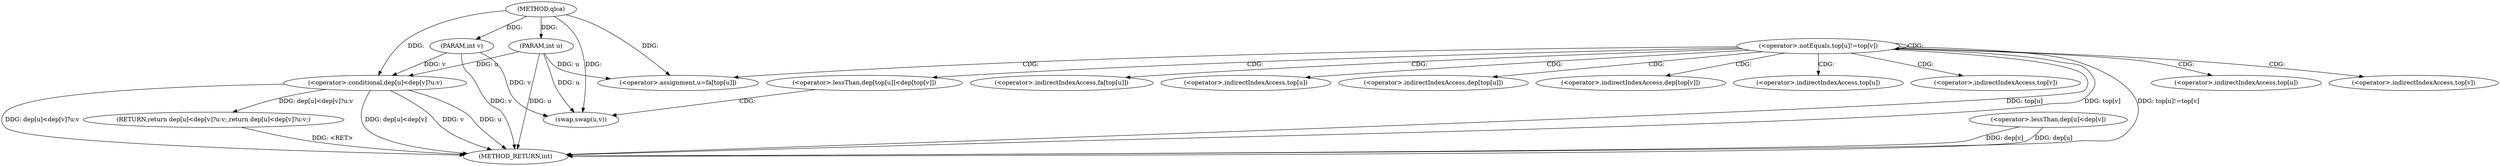 digraph "qlca" {  
"1000257" [label = "(METHOD,qlca)" ]
"1000303" [label = "(METHOD_RETURN,int)" ]
"1000258" [label = "(PARAM,int u)" ]
"1000259" [label = "(PARAM,int v)" ]
"1000292" [label = "(RETURN,return dep[u]<dep[v]?u:v;,return dep[u]<dep[v]?u:v;)" ]
"1000262" [label = "(<operator>.notEquals,top[u]!=top[v])" ]
"1000269" [label = "(<operator>.assignment,u=fa[top[u]])" ]
"1000293" [label = "(<operator>.conditional,dep[u]<dep[v]?u:v)" ]
"1000278" [label = "(<operator>.lessThan,dep[top[u]]<dep[top[v]])" ]
"1000289" [label = "(swap,swap(u,v))" ]
"1000294" [label = "(<operator>.lessThan,dep[u]<dep[v])" ]
"1000263" [label = "(<operator>.indirectIndexAccess,top[u])" ]
"1000266" [label = "(<operator>.indirectIndexAccess,top[v])" ]
"1000271" [label = "(<operator>.indirectIndexAccess,fa[top[u]])" ]
"1000273" [label = "(<operator>.indirectIndexAccess,top[u])" ]
"1000279" [label = "(<operator>.indirectIndexAccess,dep[top[u]])" ]
"1000284" [label = "(<operator>.indirectIndexAccess,dep[top[v]])" ]
"1000281" [label = "(<operator>.indirectIndexAccess,top[u])" ]
"1000286" [label = "(<operator>.indirectIndexAccess,top[v])" ]
  "1000292" -> "1000303"  [ label = "DDG: <RET>"] 
  "1000258" -> "1000303"  [ label = "DDG: u"] 
  "1000259" -> "1000303"  [ label = "DDG: v"] 
  "1000262" -> "1000303"  [ label = "DDG: top[u]"] 
  "1000262" -> "1000303"  [ label = "DDG: top[v]"] 
  "1000262" -> "1000303"  [ label = "DDG: top[u]!=top[v]"] 
  "1000294" -> "1000303"  [ label = "DDG: dep[u]"] 
  "1000294" -> "1000303"  [ label = "DDG: dep[v]"] 
  "1000293" -> "1000303"  [ label = "DDG: dep[u]<dep[v]"] 
  "1000293" -> "1000303"  [ label = "DDG: v"] 
  "1000293" -> "1000303"  [ label = "DDG: u"] 
  "1000293" -> "1000303"  [ label = "DDG: dep[u]<dep[v]?u:v"] 
  "1000257" -> "1000258"  [ label = "DDG: "] 
  "1000257" -> "1000259"  [ label = "DDG: "] 
  "1000293" -> "1000292"  [ label = "DDG: dep[u]<dep[v]?u:v"] 
  "1000259" -> "1000293"  [ label = "DDG: v"] 
  "1000257" -> "1000293"  [ label = "DDG: "] 
  "1000258" -> "1000293"  [ label = "DDG: u"] 
  "1000258" -> "1000269"  [ label = "DDG: u"] 
  "1000257" -> "1000269"  [ label = "DDG: "] 
  "1000258" -> "1000289"  [ label = "DDG: u"] 
  "1000257" -> "1000289"  [ label = "DDG: "] 
  "1000259" -> "1000289"  [ label = "DDG: v"] 
  "1000262" -> "1000262"  [ label = "CDG: "] 
  "1000262" -> "1000281"  [ label = "CDG: "] 
  "1000262" -> "1000269"  [ label = "CDG: "] 
  "1000262" -> "1000286"  [ label = "CDG: "] 
  "1000262" -> "1000271"  [ label = "CDG: "] 
  "1000262" -> "1000284"  [ label = "CDG: "] 
  "1000262" -> "1000278"  [ label = "CDG: "] 
  "1000262" -> "1000273"  [ label = "CDG: "] 
  "1000262" -> "1000263"  [ label = "CDG: "] 
  "1000262" -> "1000279"  [ label = "CDG: "] 
  "1000262" -> "1000266"  [ label = "CDG: "] 
  "1000278" -> "1000289"  [ label = "CDG: "] 
}
